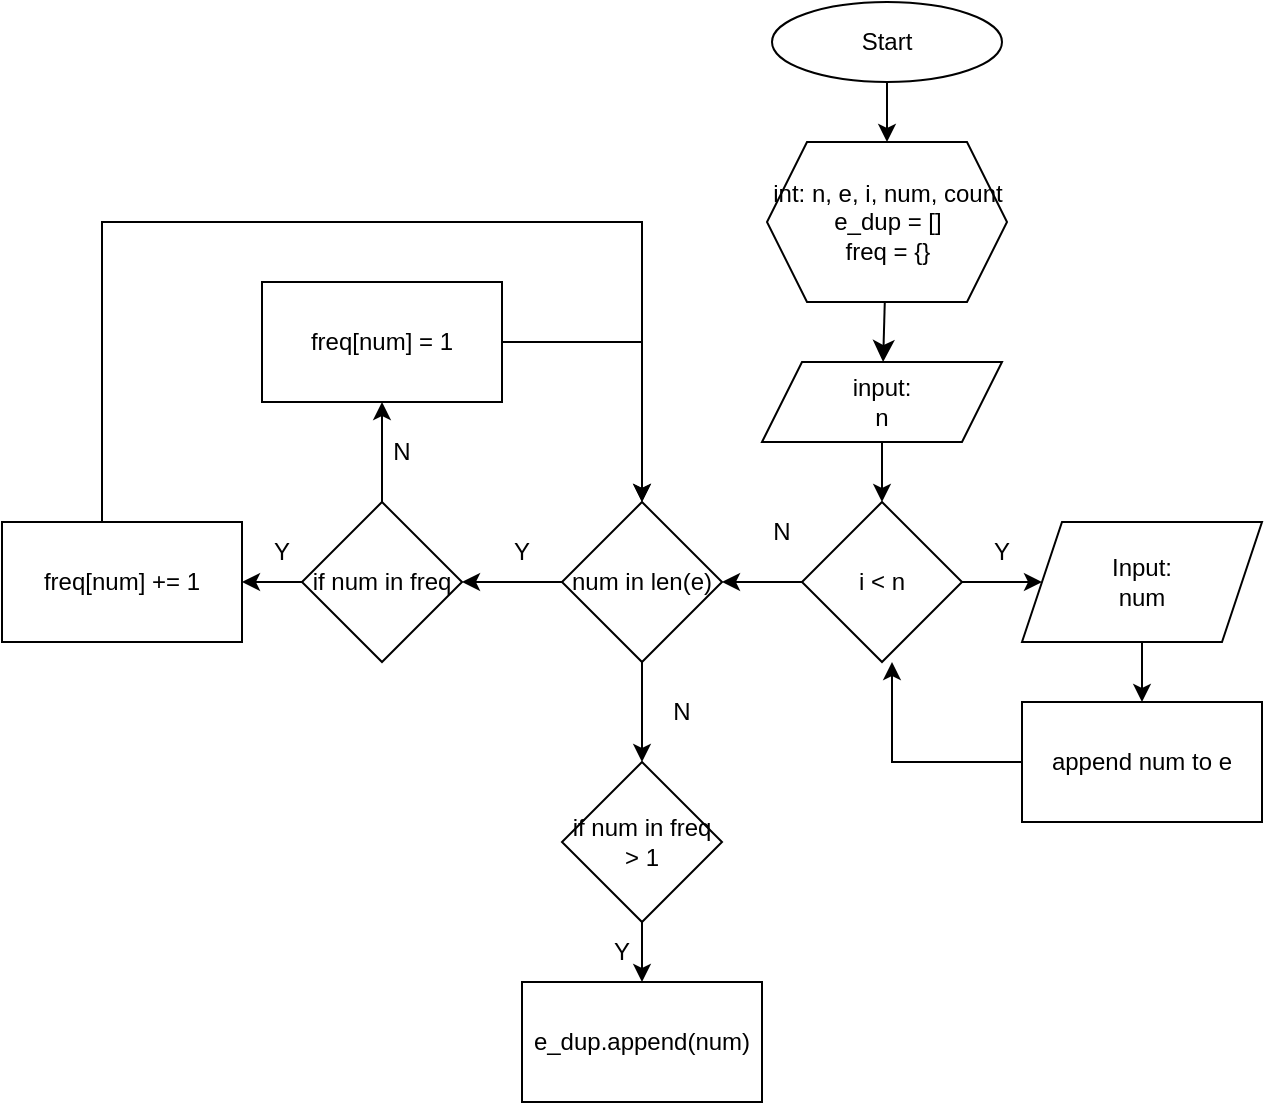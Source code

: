 <mxfile version="24.8.3">
  <diagram name="Page-1" id="8MqtT15N7sQvPAGygKqi">
    <mxGraphModel dx="1150" dy="350" grid="1" gridSize="10" guides="1" tooltips="1" connect="1" arrows="1" fold="1" page="1" pageScale="1" pageWidth="850" pageHeight="1100" math="0" shadow="0">
      <root>
        <mxCell id="0" />
        <mxCell id="1" parent="0" />
        <mxCell id="CQjiUJkjbMMS3iOZPv2z-1" value="" style="edgeStyle=orthogonalEdgeStyle;rounded=0;orthogonalLoop=1;jettySize=auto;html=1;" edge="1" parent="1" source="CQjiUJkjbMMS3iOZPv2z-2" target="CQjiUJkjbMMS3iOZPv2z-4">
          <mxGeometry relative="1" as="geometry" />
        </mxCell>
        <mxCell id="CQjiUJkjbMMS3iOZPv2z-2" value="Start" style="ellipse;whiteSpace=wrap;html=1;" vertex="1" parent="1">
          <mxGeometry x="365" y="20" width="115" height="40" as="geometry" />
        </mxCell>
        <mxCell id="CQjiUJkjbMMS3iOZPv2z-3" value="" style="edgeStyle=none;curved=1;rounded=0;orthogonalLoop=1;jettySize=auto;html=1;fontSize=12;startSize=8;endSize=8;" edge="1" parent="1" source="CQjiUJkjbMMS3iOZPv2z-4" target="CQjiUJkjbMMS3iOZPv2z-6">
          <mxGeometry relative="1" as="geometry" />
        </mxCell>
        <mxCell id="CQjiUJkjbMMS3iOZPv2z-4" value="int: n, e, i, num, count&lt;div&gt;e_dup = []&lt;div&gt;freq = {}&lt;/div&gt;&lt;/div&gt;" style="shape=hexagon;perimeter=hexagonPerimeter2;whiteSpace=wrap;html=1;fixedSize=1;" vertex="1" parent="1">
          <mxGeometry x="362.5" y="90" width="120" height="80" as="geometry" />
        </mxCell>
        <mxCell id="CQjiUJkjbMMS3iOZPv2z-5" value="" style="edgeStyle=orthogonalEdgeStyle;rounded=0;orthogonalLoop=1;jettySize=auto;html=1;" edge="1" parent="1" source="CQjiUJkjbMMS3iOZPv2z-6" target="CQjiUJkjbMMS3iOZPv2z-9">
          <mxGeometry relative="1" as="geometry" />
        </mxCell>
        <mxCell id="CQjiUJkjbMMS3iOZPv2z-6" value="input:&lt;div&gt;n&lt;/div&gt;" style="shape=parallelogram;perimeter=parallelogramPerimeter;whiteSpace=wrap;html=1;fixedSize=1;" vertex="1" parent="1">
          <mxGeometry x="360" y="200" width="120" height="40" as="geometry" />
        </mxCell>
        <mxCell id="CQjiUJkjbMMS3iOZPv2z-7" value="" style="edgeStyle=orthogonalEdgeStyle;rounded=0;orthogonalLoop=1;jettySize=auto;html=1;" edge="1" parent="1" source="CQjiUJkjbMMS3iOZPv2z-9" target="CQjiUJkjbMMS3iOZPv2z-11">
          <mxGeometry relative="1" as="geometry" />
        </mxCell>
        <mxCell id="CQjiUJkjbMMS3iOZPv2z-41" value="" style="edgeStyle=orthogonalEdgeStyle;rounded=0;orthogonalLoop=1;jettySize=auto;html=1;" edge="1" parent="1" source="CQjiUJkjbMMS3iOZPv2z-9" target="CQjiUJkjbMMS3iOZPv2z-40">
          <mxGeometry relative="1" as="geometry" />
        </mxCell>
        <mxCell id="CQjiUJkjbMMS3iOZPv2z-9" value="i &amp;lt; n" style="rhombus;whiteSpace=wrap;html=1;" vertex="1" parent="1">
          <mxGeometry x="380" y="270" width="80" height="80" as="geometry" />
        </mxCell>
        <mxCell id="CQjiUJkjbMMS3iOZPv2z-10" value="" style="edgeStyle=orthogonalEdgeStyle;rounded=0;orthogonalLoop=1;jettySize=auto;html=1;" edge="1" parent="1" source="CQjiUJkjbMMS3iOZPv2z-11" target="CQjiUJkjbMMS3iOZPv2z-12">
          <mxGeometry relative="1" as="geometry" />
        </mxCell>
        <mxCell id="CQjiUJkjbMMS3iOZPv2z-11" value="Input:&lt;div&gt;num&lt;/div&gt;" style="shape=parallelogram;perimeter=parallelogramPerimeter;whiteSpace=wrap;html=1;fixedSize=1;" vertex="1" parent="1">
          <mxGeometry x="490" y="280" width="120" height="60" as="geometry" />
        </mxCell>
        <mxCell id="CQjiUJkjbMMS3iOZPv2z-12" value="append num to e" style="rounded=0;whiteSpace=wrap;html=1;" vertex="1" parent="1">
          <mxGeometry x="490" y="370" width="120" height="60" as="geometry" />
        </mxCell>
        <mxCell id="CQjiUJkjbMMS3iOZPv2z-13" value="Y" style="text;strokeColor=none;align=center;fillColor=none;html=1;verticalAlign=middle;whiteSpace=wrap;rounded=0;" vertex="1" parent="1">
          <mxGeometry x="450" y="280" width="60" height="30" as="geometry" />
        </mxCell>
        <mxCell id="CQjiUJkjbMMS3iOZPv2z-14" value="" style="endArrow=classic;html=1;rounded=0;exitX=0;exitY=0.5;exitDx=0;exitDy=0;" edge="1" parent="1" source="CQjiUJkjbMMS3iOZPv2z-12">
          <mxGeometry width="50" height="50" relative="1" as="geometry">
            <mxPoint x="425" y="440" as="sourcePoint" />
            <mxPoint x="425" y="350" as="targetPoint" />
            <Array as="points">
              <mxPoint x="425" y="400" />
            </Array>
          </mxGeometry>
        </mxCell>
        <mxCell id="CQjiUJkjbMMS3iOZPv2z-15" value="N" style="text;strokeColor=none;align=center;fillColor=none;html=1;verticalAlign=middle;whiteSpace=wrap;rounded=0;" vertex="1" parent="1">
          <mxGeometry x="340" y="270" width="60" height="30" as="geometry" />
        </mxCell>
        <mxCell id="CQjiUJkjbMMS3iOZPv2z-18" value="" style="edgeStyle=orthogonalEdgeStyle;rounded=0;orthogonalLoop=1;jettySize=auto;html=1;" edge="1" parent="1" source="CQjiUJkjbMMS3iOZPv2z-16" target="CQjiUJkjbMMS3iOZPv2z-17">
          <mxGeometry relative="1" as="geometry" />
        </mxCell>
        <mxCell id="CQjiUJkjbMMS3iOZPv2z-38" value="" style="edgeStyle=orthogonalEdgeStyle;rounded=0;orthogonalLoop=1;jettySize=auto;html=1;" edge="1" parent="1" source="CQjiUJkjbMMS3iOZPv2z-16" target="CQjiUJkjbMMS3iOZPv2z-37">
          <mxGeometry relative="1" as="geometry" />
        </mxCell>
        <mxCell id="CQjiUJkjbMMS3iOZPv2z-16" value="if num in freq" style="rhombus;whiteSpace=wrap;html=1;" vertex="1" parent="1">
          <mxGeometry x="130" y="270" width="80" height="80" as="geometry" />
        </mxCell>
        <mxCell id="CQjiUJkjbMMS3iOZPv2z-48" style="edgeStyle=orthogonalEdgeStyle;rounded=0;orthogonalLoop=1;jettySize=auto;html=1;entryX=0.5;entryY=0;entryDx=0;entryDy=0;" edge="1" parent="1" source="CQjiUJkjbMMS3iOZPv2z-17" target="CQjiUJkjbMMS3iOZPv2z-40">
          <mxGeometry relative="1" as="geometry">
            <Array as="points">
              <mxPoint x="30" y="130" />
              <mxPoint x="300" y="130" />
            </Array>
          </mxGeometry>
        </mxCell>
        <mxCell id="CQjiUJkjbMMS3iOZPv2z-17" value="freq[num] += 1" style="rounded=0;whiteSpace=wrap;html=1;" vertex="1" parent="1">
          <mxGeometry x="-20" y="280" width="120" height="60" as="geometry" />
        </mxCell>
        <mxCell id="CQjiUJkjbMMS3iOZPv2z-34" value="Y" style="text;strokeColor=none;align=center;fillColor=none;html=1;verticalAlign=middle;whiteSpace=wrap;rounded=0;" vertex="1" parent="1">
          <mxGeometry x="90" y="280" width="60" height="30" as="geometry" />
        </mxCell>
        <mxCell id="CQjiUJkjbMMS3iOZPv2z-47" style="edgeStyle=orthogonalEdgeStyle;rounded=0;orthogonalLoop=1;jettySize=auto;html=1;entryX=0.5;entryY=0;entryDx=0;entryDy=0;" edge="1" parent="1" source="CQjiUJkjbMMS3iOZPv2z-37" target="CQjiUJkjbMMS3iOZPv2z-40">
          <mxGeometry relative="1" as="geometry" />
        </mxCell>
        <mxCell id="CQjiUJkjbMMS3iOZPv2z-37" value="freq[num] = 1" style="rounded=0;whiteSpace=wrap;html=1;" vertex="1" parent="1">
          <mxGeometry x="110" y="160" width="120" height="60" as="geometry" />
        </mxCell>
        <mxCell id="CQjiUJkjbMMS3iOZPv2z-39" value="N" style="text;strokeColor=none;align=center;fillColor=none;html=1;verticalAlign=middle;whiteSpace=wrap;rounded=0;" vertex="1" parent="1">
          <mxGeometry x="150" y="230" width="60" height="30" as="geometry" />
        </mxCell>
        <mxCell id="CQjiUJkjbMMS3iOZPv2z-50" value="" style="edgeStyle=orthogonalEdgeStyle;rounded=0;orthogonalLoop=1;jettySize=auto;html=1;" edge="1" parent="1" source="CQjiUJkjbMMS3iOZPv2z-40">
          <mxGeometry relative="1" as="geometry">
            <mxPoint x="300" y="400" as="targetPoint" />
          </mxGeometry>
        </mxCell>
        <mxCell id="CQjiUJkjbMMS3iOZPv2z-40" value="num in len(e)" style="rhombus;whiteSpace=wrap;html=1;" vertex="1" parent="1">
          <mxGeometry x="260" y="270" width="80" height="80" as="geometry" />
        </mxCell>
        <mxCell id="CQjiUJkjbMMS3iOZPv2z-45" value="" style="endArrow=classic;html=1;rounded=0;entryX=1;entryY=0.5;entryDx=0;entryDy=0;" edge="1" parent="1" target="CQjiUJkjbMMS3iOZPv2z-16">
          <mxGeometry width="50" height="50" relative="1" as="geometry">
            <mxPoint x="260" y="310" as="sourcePoint" />
            <mxPoint x="310" y="260" as="targetPoint" />
          </mxGeometry>
        </mxCell>
        <mxCell id="CQjiUJkjbMMS3iOZPv2z-46" value="Y" style="text;strokeColor=none;align=center;fillColor=none;html=1;verticalAlign=middle;whiteSpace=wrap;rounded=0;" vertex="1" parent="1">
          <mxGeometry x="210" y="280" width="60" height="30" as="geometry" />
        </mxCell>
        <mxCell id="CQjiUJkjbMMS3iOZPv2z-51" value="N" style="text;strokeColor=none;align=center;fillColor=none;html=1;verticalAlign=middle;whiteSpace=wrap;rounded=0;" vertex="1" parent="1">
          <mxGeometry x="290" y="360" width="60" height="30" as="geometry" />
        </mxCell>
        <mxCell id="CQjiUJkjbMMS3iOZPv2z-54" value="" style="edgeStyle=orthogonalEdgeStyle;rounded=0;orthogonalLoop=1;jettySize=auto;html=1;" edge="1" parent="1" source="CQjiUJkjbMMS3iOZPv2z-52" target="CQjiUJkjbMMS3iOZPv2z-53">
          <mxGeometry relative="1" as="geometry" />
        </mxCell>
        <mxCell id="CQjiUJkjbMMS3iOZPv2z-52" value="if num in freq &amp;gt; 1" style="rhombus;whiteSpace=wrap;html=1;" vertex="1" parent="1">
          <mxGeometry x="260" y="400" width="80" height="80" as="geometry" />
        </mxCell>
        <mxCell id="CQjiUJkjbMMS3iOZPv2z-53" value="e_dup.append(num)" style="rounded=0;whiteSpace=wrap;html=1;" vertex="1" parent="1">
          <mxGeometry x="240" y="510" width="120" height="60" as="geometry" />
        </mxCell>
        <mxCell id="CQjiUJkjbMMS3iOZPv2z-55" value="Y" style="text;strokeColor=none;align=center;fillColor=none;html=1;verticalAlign=middle;whiteSpace=wrap;rounded=0;" vertex="1" parent="1">
          <mxGeometry x="260" y="480" width="60" height="30" as="geometry" />
        </mxCell>
      </root>
    </mxGraphModel>
  </diagram>
</mxfile>
